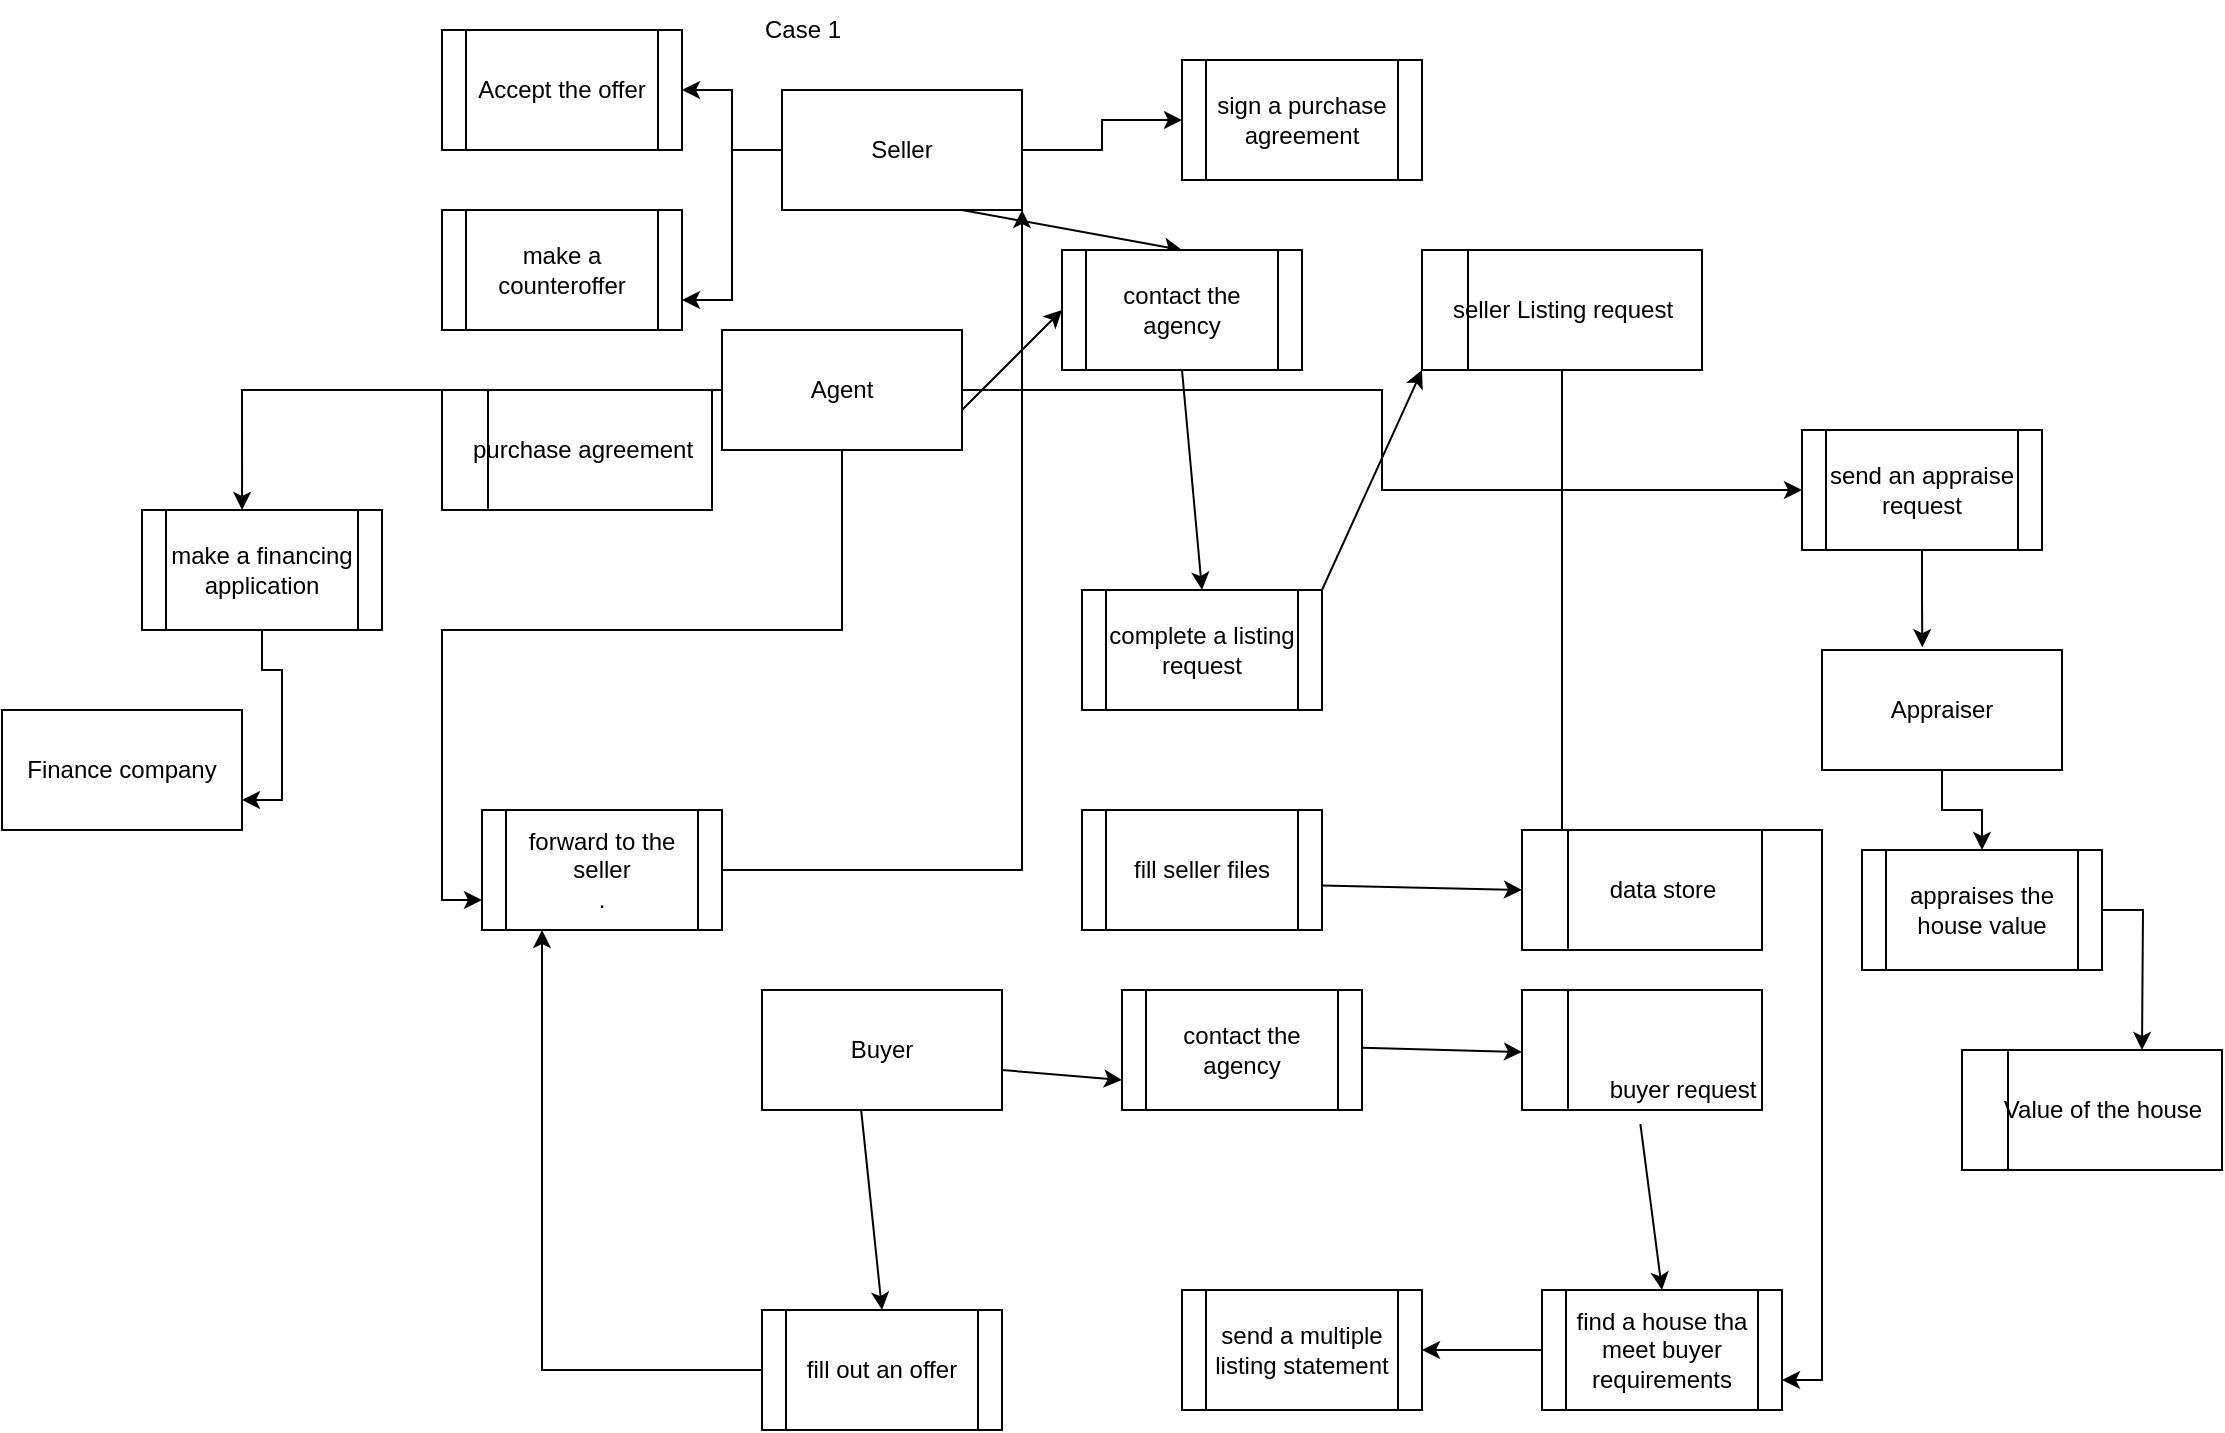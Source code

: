 <mxfile version="20.3.7" type="device"><diagram id="Br-547oB8wgOt4tfzhCM" name="Page-1"><mxGraphModel dx="2048" dy="679" grid="1" gridSize="10" guides="1" tooltips="1" connect="1" arrows="1" fold="1" page="1" pageScale="1" pageWidth="827" pageHeight="1169" math="0" shadow="0"><root><mxCell id="0"/><mxCell id="1" parent="0"/><mxCell id="f6klVZghYm3IFPwEKZ-4-1" value="complete a listing request" style="shape=process;whiteSpace=wrap;html=1;backgroundOutline=1;" vertex="1" parent="1"><mxGeometry x="210" y="310" width="120" height="60" as="geometry"/></mxCell><mxCell id="f6klVZghYm3IFPwEKZ-4-56" style="edgeStyle=orthogonalEdgeStyle;rounded=0;orthogonalLoop=1;jettySize=auto;html=1;entryX=1;entryY=0.5;entryDx=0;entryDy=0;" edge="1" parent="1" source="f6klVZghYm3IFPwEKZ-4-11" target="f6klVZghYm3IFPwEKZ-4-54"><mxGeometry relative="1" as="geometry"/></mxCell><mxCell id="f6klVZghYm3IFPwEKZ-4-57" style="edgeStyle=orthogonalEdgeStyle;rounded=0;orthogonalLoop=1;jettySize=auto;html=1;entryX=1;entryY=0.75;entryDx=0;entryDy=0;" edge="1" parent="1" source="f6klVZghYm3IFPwEKZ-4-11" target="f6klVZghYm3IFPwEKZ-4-55"><mxGeometry relative="1" as="geometry"/></mxCell><mxCell id="f6klVZghYm3IFPwEKZ-4-59" style="edgeStyle=orthogonalEdgeStyle;rounded=0;orthogonalLoop=1;jettySize=auto;html=1;entryX=0;entryY=0.5;entryDx=0;entryDy=0;" edge="1" parent="1" source="f6klVZghYm3IFPwEKZ-4-11" target="f6klVZghYm3IFPwEKZ-4-58"><mxGeometry relative="1" as="geometry"/></mxCell><mxCell id="f6klVZghYm3IFPwEKZ-4-11" value="Seller" style="rounded=0;whiteSpace=wrap;html=1;" vertex="1" parent="1"><mxGeometry x="60" y="60" width="120" height="60" as="geometry"/></mxCell><mxCell id="f6klVZghYm3IFPwEKZ-4-12" value="" style="endArrow=classic;html=1;rounded=0;exitX=0.75;exitY=1;exitDx=0;exitDy=0;entryX=0.5;entryY=0;entryDx=0;entryDy=0;" edge="1" parent="1" source="f6klVZghYm3IFPwEKZ-4-11" target="f6klVZghYm3IFPwEKZ-4-16"><mxGeometry width="50" height="50" relative="1" as="geometry"><mxPoint x="390" y="330" as="sourcePoint"/><mxPoint x="120" y="240" as="targetPoint"/></mxGeometry></mxCell><mxCell id="f6klVZghYm3IFPwEKZ-4-14" value="Case 1" style="text;html=1;align=center;verticalAlign=middle;resizable=0;points=[];autosize=1;strokeColor=none;fillColor=none;" vertex="1" parent="1"><mxGeometry x="40" y="15" width="60" height="30" as="geometry"/></mxCell><mxCell id="f6klVZghYm3IFPwEKZ-4-49" style="edgeStyle=orthogonalEdgeStyle;rounded=0;orthogonalLoop=1;jettySize=auto;html=1;entryX=0;entryY=0.75;entryDx=0;entryDy=0;" edge="1" parent="1" source="f6klVZghYm3IFPwEKZ-4-15" target="f6klVZghYm3IFPwEKZ-4-48"><mxGeometry relative="1" as="geometry"/></mxCell><mxCell id="f6klVZghYm3IFPwEKZ-4-63" style="edgeStyle=orthogonalEdgeStyle;rounded=0;orthogonalLoop=1;jettySize=auto;html=1;" edge="1" parent="1" source="f6klVZghYm3IFPwEKZ-4-15" target="f6klVZghYm3IFPwEKZ-4-62"><mxGeometry relative="1" as="geometry"/></mxCell><mxCell id="f6klVZghYm3IFPwEKZ-4-74" style="edgeStyle=orthogonalEdgeStyle;rounded=0;orthogonalLoop=1;jettySize=auto;html=1;entryX=0.417;entryY=0;entryDx=0;entryDy=0;entryPerimeter=0;" edge="1" parent="1" source="f6klVZghYm3IFPwEKZ-4-15" target="f6klVZghYm3IFPwEKZ-4-73"><mxGeometry relative="1" as="geometry"><mxPoint x="-210" y="250" as="targetPoint"/></mxGeometry></mxCell><mxCell id="f6klVZghYm3IFPwEKZ-4-15" value="Agent" style="rounded=0;whiteSpace=wrap;html=1;" vertex="1" parent="1"><mxGeometry x="30" y="180" width="120" height="60" as="geometry"/></mxCell><mxCell id="f6klVZghYm3IFPwEKZ-4-16" value="contact the agency" style="shape=process;whiteSpace=wrap;html=1;backgroundOutline=1;" vertex="1" parent="1"><mxGeometry x="200" y="140" width="120" height="60" as="geometry"/></mxCell><mxCell id="f6klVZghYm3IFPwEKZ-4-47" style="edgeStyle=orthogonalEdgeStyle;rounded=0;orthogonalLoop=1;jettySize=auto;html=1;entryX=1;entryY=0.75;entryDx=0;entryDy=0;" edge="1" parent="1" source="f6klVZghYm3IFPwEKZ-4-17" target="f6klVZghYm3IFPwEKZ-4-42"><mxGeometry relative="1" as="geometry"/></mxCell><mxCell id="f6klVZghYm3IFPwEKZ-4-17" value="" style="swimlane;horizontal=0;" vertex="1" parent="1"><mxGeometry x="380" y="140" width="140" height="60" as="geometry"/></mxCell><mxCell id="f6klVZghYm3IFPwEKZ-4-18" value="seller Listing request" style="text;html=1;align=center;verticalAlign=middle;resizable=0;points=[];autosize=1;strokeColor=none;fillColor=none;" vertex="1" parent="f6klVZghYm3IFPwEKZ-4-17"><mxGeometry x="5" y="15" width="130" height="30" as="geometry"/></mxCell><mxCell id="f6klVZghYm3IFPwEKZ-4-20" value="" style="swimlane;horizontal=0;" vertex="1" parent="1"><mxGeometry x="430" y="510" width="120" height="60" as="geometry"/></mxCell><mxCell id="f6klVZghYm3IFPwEKZ-4-25" value="" style="endArrow=classic;html=1;rounded=0;exitX=0.5;exitY=1;exitDx=0;exitDy=0;entryX=0.5;entryY=0;entryDx=0;entryDy=0;" edge="1" parent="1" source="f6klVZghYm3IFPwEKZ-4-16" target="f6klVZghYm3IFPwEKZ-4-1"><mxGeometry width="50" height="50" relative="1" as="geometry"><mxPoint x="235" y="270" as="sourcePoint"/><mxPoint x="285" y="220" as="targetPoint"/></mxGeometry></mxCell><mxCell id="f6klVZghYm3IFPwEKZ-4-26" value="" style="endArrow=classic;html=1;rounded=0;entryX=0;entryY=0.5;entryDx=0;entryDy=0;exitX=1;exitY=0.63;exitDx=0;exitDy=0;exitPerimeter=0;" edge="1" parent="1" source="f6klVZghYm3IFPwEKZ-4-30" target="f6klVZghYm3IFPwEKZ-4-34"><mxGeometry width="50" height="50" relative="1" as="geometry"><mxPoint x="330" y="350" as="sourcePoint"/><mxPoint x="380" y="300" as="targetPoint"/></mxGeometry></mxCell><mxCell id="f6klVZghYm3IFPwEKZ-4-27" value="" style="endArrow=classic;html=1;rounded=0;" edge="1" parent="1"><mxGeometry width="50" height="50" relative="1" as="geometry"><mxPoint x="150" y="220" as="sourcePoint"/><mxPoint x="200" y="170" as="targetPoint"/></mxGeometry></mxCell><mxCell id="f6klVZghYm3IFPwEKZ-4-28" value="" style="endArrow=classic;html=1;rounded=0;entryX=0;entryY=1;entryDx=0;entryDy=0;exitX=1;exitY=0;exitDx=0;exitDy=0;" edge="1" parent="1" source="f6klVZghYm3IFPwEKZ-4-1" target="f6klVZghYm3IFPwEKZ-4-17"><mxGeometry width="50" height="50" relative="1" as="geometry"><mxPoint x="320" y="200" as="sourcePoint"/><mxPoint x="370" y="150" as="targetPoint"/></mxGeometry></mxCell><mxCell id="f6klVZghYm3IFPwEKZ-4-29" value="Buyer" style="rounded=0;whiteSpace=wrap;html=1;" vertex="1" parent="1"><mxGeometry x="50" y="510" width="120" height="60" as="geometry"/></mxCell><mxCell id="f6klVZghYm3IFPwEKZ-4-30" value="fill seller files" style="shape=process;whiteSpace=wrap;html=1;backgroundOutline=1;" vertex="1" parent="1"><mxGeometry x="210" y="420" width="120" height="60" as="geometry"/></mxCell><mxCell id="f6klVZghYm3IFPwEKZ-4-32" value="contact the agency" style="shape=process;whiteSpace=wrap;html=1;backgroundOutline=1;" vertex="1" parent="1"><mxGeometry x="230" y="510" width="120" height="60" as="geometry"/></mxCell><mxCell id="f6klVZghYm3IFPwEKZ-4-33" value="" style="endArrow=classic;html=1;rounded=0;entryX=0;entryY=0.75;entryDx=0;entryDy=0;exitX=1;exitY=0.63;exitDx=0;exitDy=0;exitPerimeter=0;" edge="1" parent="1" target="f6klVZghYm3IFPwEKZ-4-32"><mxGeometry width="50" height="50" relative="1" as="geometry"><mxPoint x="170" y="550" as="sourcePoint"/><mxPoint x="265.2" y="550.42" as="targetPoint"/></mxGeometry></mxCell><mxCell id="f6klVZghYm3IFPwEKZ-4-34" value="" style="swimlane;horizontal=0;" vertex="1" parent="1"><mxGeometry x="430" y="430" width="120" height="60" as="geometry"/></mxCell><mxCell id="f6klVZghYm3IFPwEKZ-4-35" value="data store" style="text;html=1;align=center;verticalAlign=middle;resizable=0;points=[];autosize=1;strokeColor=none;fillColor=none;" vertex="1" parent="f6klVZghYm3IFPwEKZ-4-34"><mxGeometry x="30" y="15" width="80" height="30" as="geometry"/></mxCell><mxCell id="f6klVZghYm3IFPwEKZ-4-39" value="" style="endArrow=classic;html=1;rounded=0;exitX=1;exitY=0.63;exitDx=0;exitDy=0;exitPerimeter=0;" edge="1" parent="1"><mxGeometry width="50" height="50" relative="1" as="geometry"><mxPoint x="350" y="538.9" as="sourcePoint"/><mxPoint x="430" y="541" as="targetPoint"/></mxGeometry></mxCell><mxCell id="f6klVZghYm3IFPwEKZ-4-40" value="buyer request" style="text;html=1;align=center;verticalAlign=middle;resizable=0;points=[];autosize=1;strokeColor=none;fillColor=none;" vertex="1" parent="1"><mxGeometry x="460" y="545" width="100" height="30" as="geometry"/></mxCell><mxCell id="f6klVZghYm3IFPwEKZ-4-41" value="send a multiple listing statement" style="shape=process;whiteSpace=wrap;html=1;backgroundOutline=1;" vertex="1" parent="1"><mxGeometry x="260" y="660" width="120" height="60" as="geometry"/></mxCell><mxCell id="f6klVZghYm3IFPwEKZ-4-42" value="find a house tha meet buyer requirements" style="shape=process;whiteSpace=wrap;html=1;backgroundOutline=1;" vertex="1" parent="1"><mxGeometry x="440" y="660" width="120" height="60" as="geometry"/></mxCell><mxCell id="f6klVZghYm3IFPwEKZ-4-43" value="" style="endArrow=classic;html=1;rounded=0;exitX=0.292;exitY=1.067;exitDx=0;exitDy=0;exitPerimeter=0;entryX=0.5;entryY=0;entryDx=0;entryDy=0;" edge="1" parent="1" source="f6klVZghYm3IFPwEKZ-4-40" target="f6klVZghYm3IFPwEKZ-4-42"><mxGeometry width="50" height="50" relative="1" as="geometry"><mxPoint x="460" y="620.0" as="sourcePoint"/><mxPoint x="540" y="622.1" as="targetPoint"/></mxGeometry></mxCell><mxCell id="f6klVZghYm3IFPwEKZ-4-44" value="" style="endArrow=classic;html=1;rounded=0;exitX=0;exitY=0.5;exitDx=0;exitDy=0;entryX=1;entryY=0.5;entryDx=0;entryDy=0;" edge="1" parent="1" source="f6klVZghYm3IFPwEKZ-4-42" target="f6klVZghYm3IFPwEKZ-4-41"><mxGeometry width="50" height="50" relative="1" as="geometry"><mxPoint x="400.0" y="660" as="sourcePoint"/><mxPoint x="410.8" y="742.99" as="targetPoint"/></mxGeometry></mxCell><mxCell id="f6klVZghYm3IFPwEKZ-4-52" style="edgeStyle=orthogonalEdgeStyle;rounded=0;orthogonalLoop=1;jettySize=auto;html=1;entryX=0.25;entryY=1;entryDx=0;entryDy=0;" edge="1" parent="1" source="f6klVZghYm3IFPwEKZ-4-45" target="f6klVZghYm3IFPwEKZ-4-48"><mxGeometry relative="1" as="geometry"/></mxCell><mxCell id="f6klVZghYm3IFPwEKZ-4-45" value="fill out an offer" style="shape=process;whiteSpace=wrap;html=1;backgroundOutline=1;" vertex="1" parent="1"><mxGeometry x="50" y="670" width="120" height="60" as="geometry"/></mxCell><mxCell id="f6klVZghYm3IFPwEKZ-4-46" value="" style="endArrow=classic;html=1;rounded=0;entryX=0.5;entryY=0;entryDx=0;entryDy=0;exitX=0.413;exitY=0.997;exitDx=0;exitDy=0;exitPerimeter=0;" edge="1" parent="1" source="f6klVZghYm3IFPwEKZ-4-29" target="f6klVZghYm3IFPwEKZ-4-45"><mxGeometry width="50" height="50" relative="1" as="geometry"><mxPoint x="100" y="580" as="sourcePoint"/><mxPoint x="110.8" y="642.99" as="targetPoint"/></mxGeometry></mxCell><mxCell id="f6klVZghYm3IFPwEKZ-4-53" style="edgeStyle=orthogonalEdgeStyle;rounded=0;orthogonalLoop=1;jettySize=auto;html=1;entryX=1;entryY=1;entryDx=0;entryDy=0;" edge="1" parent="1" source="f6klVZghYm3IFPwEKZ-4-48" target="f6klVZghYm3IFPwEKZ-4-11"><mxGeometry relative="1" as="geometry"/></mxCell><mxCell id="f6klVZghYm3IFPwEKZ-4-48" value="forward to the seller&lt;br&gt;." style="shape=process;whiteSpace=wrap;html=1;backgroundOutline=1;" vertex="1" parent="1"><mxGeometry x="-90" y="420" width="120" height="60" as="geometry"/></mxCell><mxCell id="f6klVZghYm3IFPwEKZ-4-54" value="Accept the offer&lt;br&gt;" style="shape=process;whiteSpace=wrap;html=1;backgroundOutline=1;" vertex="1" parent="1"><mxGeometry x="-110" y="30" width="120" height="60" as="geometry"/></mxCell><mxCell id="f6klVZghYm3IFPwEKZ-4-55" value="make a counteroffer" style="shape=process;whiteSpace=wrap;html=1;backgroundOutline=1;" vertex="1" parent="1"><mxGeometry x="-110" y="120" width="120" height="60" as="geometry"/></mxCell><mxCell id="f6klVZghYm3IFPwEKZ-4-58" value="sign a purchase agreement" style="shape=process;whiteSpace=wrap;html=1;backgroundOutline=1;" vertex="1" parent="1"><mxGeometry x="260" y="45" width="120" height="60" as="geometry"/></mxCell><mxCell id="f6klVZghYm3IFPwEKZ-4-60" value="" style="swimlane;horizontal=0;" vertex="1" parent="1"><mxGeometry x="-110" y="210" width="135" height="60" as="geometry"/></mxCell><mxCell id="f6klVZghYm3IFPwEKZ-4-61" value="purchase agreement&lt;br&gt;" style="text;html=1;align=center;verticalAlign=middle;resizable=0;points=[];autosize=1;strokeColor=none;fillColor=none;" vertex="1" parent="f6klVZghYm3IFPwEKZ-4-60"><mxGeometry x="5" y="15" width="130" height="30" as="geometry"/></mxCell><mxCell id="f6klVZghYm3IFPwEKZ-4-65" style="edgeStyle=orthogonalEdgeStyle;rounded=0;orthogonalLoop=1;jettySize=auto;html=1;entryX=0.418;entryY=-0.023;entryDx=0;entryDy=0;entryPerimeter=0;" edge="1" parent="1" source="f6klVZghYm3IFPwEKZ-4-62" target="f6klVZghYm3IFPwEKZ-4-64"><mxGeometry relative="1" as="geometry"/></mxCell><mxCell id="f6klVZghYm3IFPwEKZ-4-62" value="send an appraise request&lt;br&gt;" style="shape=process;whiteSpace=wrap;html=1;backgroundOutline=1;" vertex="1" parent="1"><mxGeometry x="570" y="230" width="120" height="60" as="geometry"/></mxCell><mxCell id="f6klVZghYm3IFPwEKZ-4-67" style="edgeStyle=orthogonalEdgeStyle;rounded=0;orthogonalLoop=1;jettySize=auto;html=1;" edge="1" parent="1" source="f6klVZghYm3IFPwEKZ-4-64" target="f6klVZghYm3IFPwEKZ-4-66"><mxGeometry relative="1" as="geometry"/></mxCell><mxCell id="f6klVZghYm3IFPwEKZ-4-64" value="Appraiser" style="rounded=0;whiteSpace=wrap;html=1;" vertex="1" parent="1"><mxGeometry x="580" y="340" width="120" height="60" as="geometry"/></mxCell><mxCell id="f6klVZghYm3IFPwEKZ-4-71" style="edgeStyle=orthogonalEdgeStyle;rounded=0;orthogonalLoop=1;jettySize=auto;html=1;" edge="1" parent="1" source="f6klVZghYm3IFPwEKZ-4-66"><mxGeometry relative="1" as="geometry"><mxPoint x="740" y="540" as="targetPoint"/></mxGeometry></mxCell><mxCell id="f6klVZghYm3IFPwEKZ-4-66" value="appraises the house value&lt;br&gt;" style="shape=process;whiteSpace=wrap;html=1;backgroundOutline=1;" vertex="1" parent="1"><mxGeometry x="600" y="440" width="120" height="60" as="geometry"/></mxCell><mxCell id="f6klVZghYm3IFPwEKZ-4-69" value="" style="swimlane;horizontal=0;" vertex="1" parent="1"><mxGeometry x="650" y="540" width="130" height="60" as="geometry"/></mxCell><mxCell id="f6klVZghYm3IFPwEKZ-4-70" value="Value of the house&lt;br&gt;" style="text;html=1;align=center;verticalAlign=middle;resizable=0;points=[];autosize=1;strokeColor=none;fillColor=none;" vertex="1" parent="f6klVZghYm3IFPwEKZ-4-69"><mxGeometry x="10" y="15" width="120" height="30" as="geometry"/></mxCell><mxCell id="f6klVZghYm3IFPwEKZ-4-72" value="Finance company&lt;br&gt;" style="rounded=0;whiteSpace=wrap;html=1;" vertex="1" parent="1"><mxGeometry x="-330" y="370" width="120" height="60" as="geometry"/></mxCell><mxCell id="f6klVZghYm3IFPwEKZ-4-75" style="edgeStyle=orthogonalEdgeStyle;rounded=0;orthogonalLoop=1;jettySize=auto;html=1;entryX=1;entryY=0.75;entryDx=0;entryDy=0;" edge="1" parent="1" source="f6klVZghYm3IFPwEKZ-4-73" target="f6klVZghYm3IFPwEKZ-4-72"><mxGeometry relative="1" as="geometry"/></mxCell><mxCell id="f6klVZghYm3IFPwEKZ-4-73" value="make a financing application&lt;br&gt;" style="shape=process;whiteSpace=wrap;html=1;backgroundOutline=1;" vertex="1" parent="1"><mxGeometry x="-260" y="270" width="120" height="60" as="geometry"/></mxCell></root></mxGraphModel></diagram></mxfile>